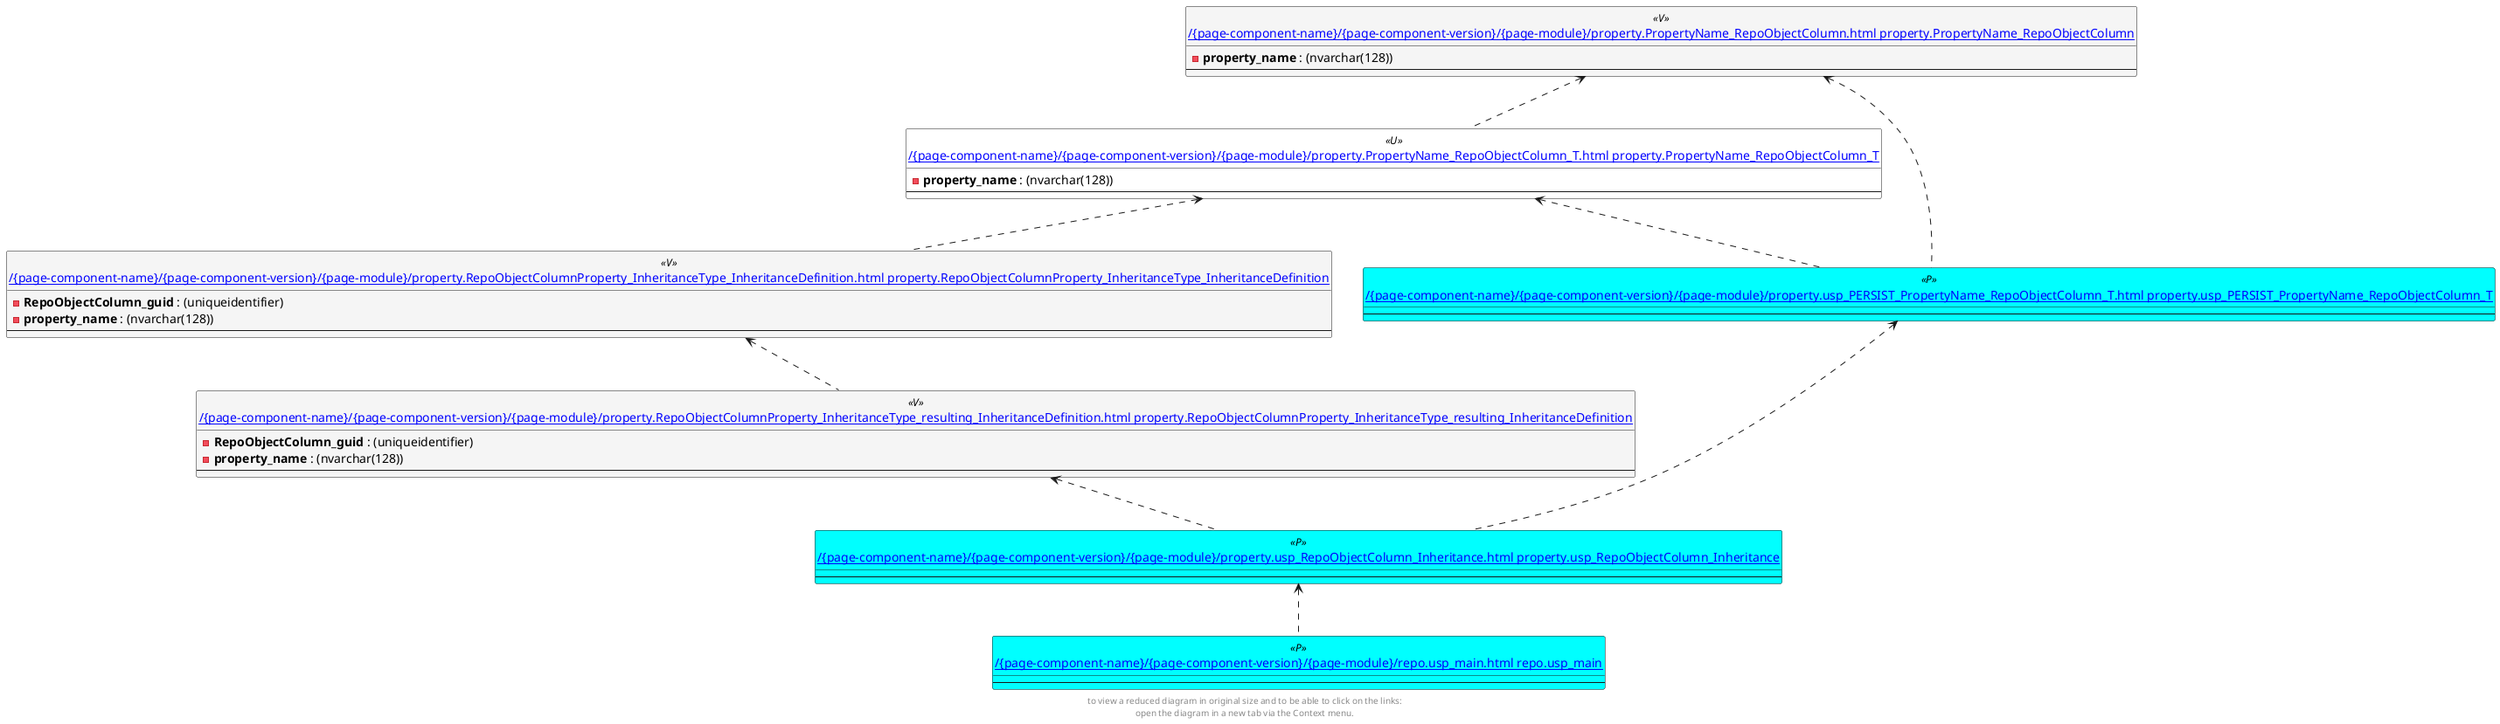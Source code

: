 @startuml
'Left to right direction
top to bottom direction
hide circle
'avoide "." issues:
set namespaceSeparator none


skinparam class {
  BackgroundColor White
  BackgroundColor<<FN>> Yellow
  BackgroundColor<<FS>> Yellow
  BackgroundColor<<FT>> LightGray
  BackgroundColor<<IF>> Yellow
  BackgroundColor<<IS>> Yellow
  BackgroundColor<<P>> Aqua
  BackgroundColor<<PC>> Aqua
  BackgroundColor<<SN>> Yellow
  BackgroundColor<<SO>> SlateBlue
  BackgroundColor<<TF>> LightGray
  BackgroundColor<<TR>> Tomato
  BackgroundColor<<U>> White
  BackgroundColor<<V>> WhiteSmoke
  BackgroundColor<<X>> Aqua
}


entity "[[{site-url}/{page-component-name}/{page-component-version}/{page-module}/property.PropertyName_RepoObjectColumn.html property.PropertyName_RepoObjectColumn]]" as property.PropertyName_RepoObjectColumn << V >> {
  - **property_name** : (nvarchar(128))
  --
}

entity "[[{site-url}/{page-component-name}/{page-component-version}/{page-module}/property.PropertyName_RepoObjectColumn_T.html property.PropertyName_RepoObjectColumn_T]]" as property.PropertyName_RepoObjectColumn_T << U >> {
  - **property_name** : (nvarchar(128))
  --
}

entity "[[{site-url}/{page-component-name}/{page-component-version}/{page-module}/property.RepoObjectColumnProperty_InheritanceType_InheritanceDefinition.html property.RepoObjectColumnProperty_InheritanceType_InheritanceDefinition]]" as property.RepoObjectColumnProperty_InheritanceType_InheritanceDefinition << V >> {
  - **RepoObjectColumn_guid** : (uniqueidentifier)
  - **property_name** : (nvarchar(128))
  --
}

entity "[[{site-url}/{page-component-name}/{page-component-version}/{page-module}/property.RepoObjectColumnProperty_InheritanceType_resulting_InheritanceDefinition.html property.RepoObjectColumnProperty_InheritanceType_resulting_InheritanceDefinition]]" as property.RepoObjectColumnProperty_InheritanceType_resulting_InheritanceDefinition << V >> {
  - **RepoObjectColumn_guid** : (uniqueidentifier)
  - **property_name** : (nvarchar(128))
  --
}

entity "[[{site-url}/{page-component-name}/{page-component-version}/{page-module}/property.usp_PERSIST_PropertyName_RepoObjectColumn_T.html property.usp_PERSIST_PropertyName_RepoObjectColumn_T]]" as property.usp_PERSIST_PropertyName_RepoObjectColumn_T << P >> {
  --
}

entity "[[{site-url}/{page-component-name}/{page-component-version}/{page-module}/property.usp_RepoObjectColumn_Inheritance.html property.usp_RepoObjectColumn_Inheritance]]" as property.usp_RepoObjectColumn_Inheritance << P >> {
  --
}

entity "[[{site-url}/{page-component-name}/{page-component-version}/{page-module}/repo.usp_main.html repo.usp_main]]" as repo.usp_main << P >> {
  --
}

property.PropertyName_RepoObjectColumn <.. property.PropertyName_RepoObjectColumn_T
property.PropertyName_RepoObjectColumn <.. property.usp_PERSIST_PropertyName_RepoObjectColumn_T
property.PropertyName_RepoObjectColumn_T <.. property.RepoObjectColumnProperty_InheritanceType_InheritanceDefinition
property.PropertyName_RepoObjectColumn_T <.. property.usp_PERSIST_PropertyName_RepoObjectColumn_T
property.RepoObjectColumnProperty_InheritanceType_InheritanceDefinition <.. property.RepoObjectColumnProperty_InheritanceType_resulting_InheritanceDefinition
property.RepoObjectColumnProperty_InheritanceType_resulting_InheritanceDefinition <.. property.usp_RepoObjectColumn_Inheritance
property.usp_PERSIST_PropertyName_RepoObjectColumn_T <.. property.usp_RepoObjectColumn_Inheritance
property.usp_RepoObjectColumn_Inheritance <.. repo.usp_main
footer
to view a reduced diagram in original size and to be able to click on the links:
open the diagram in a new tab via the Context menu.
end footer

@enduml

